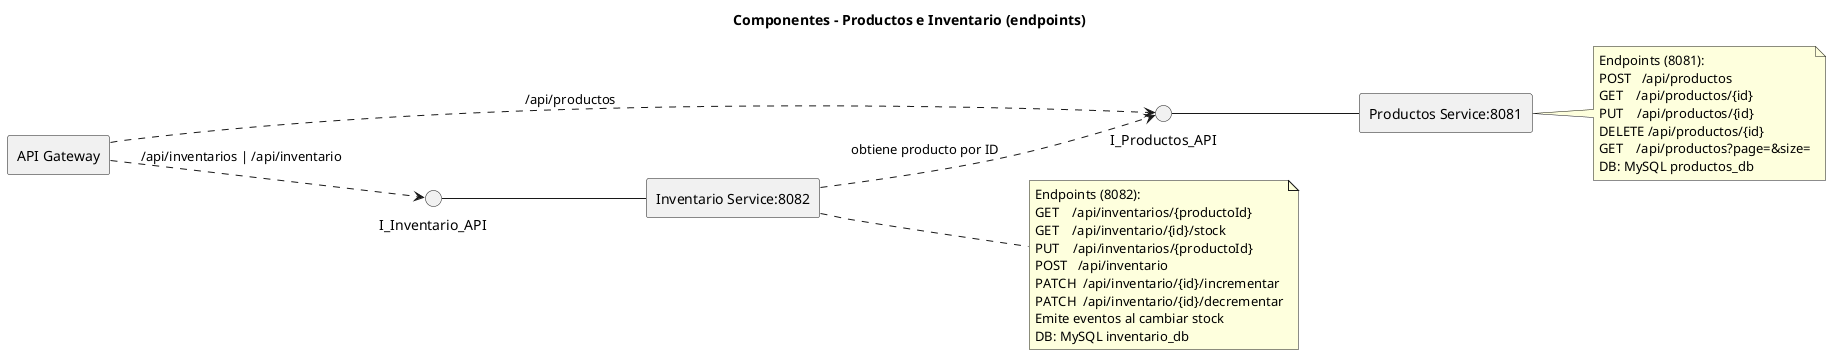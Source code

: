 @startuml
title Componentes - Productos e Inventario (endpoints)
skinparam componentStyle rectangle
left to right direction

[API Gateway] as GW
[Productos Service:8081] as PROD
[Inventario Service:8082] as INV

interface I_Productos_API
interface I_Inventario_API

I_Productos_API -down- PROD
I_Inventario_API -down- INV

GW ..> I_Productos_API : /api/productos
GW ..> I_Inventario_API : /api/inventarios | /api/inventario

INV ..> I_Productos_API : obtiene producto por ID

note right of PROD
Endpoints (8081):
POST   /api/productos
GET    /api/productos/{id}
PUT    /api/productos/{id}
DELETE /api/productos/{id}
GET    /api/productos?page=&size=
DB: MySQL productos_db
end note

note right of INV
Endpoints (8082):
GET    /api/inventarios/{productoId}
GET    /api/inventario/{id}/stock
PUT    /api/inventarios/{productoId}
POST   /api/inventario
PATCH  /api/inventario/{id}/incrementar
PATCH  /api/inventario/{id}/decrementar
Emite eventos al cambiar stock
DB: MySQL inventario_db
end note
@enduml
